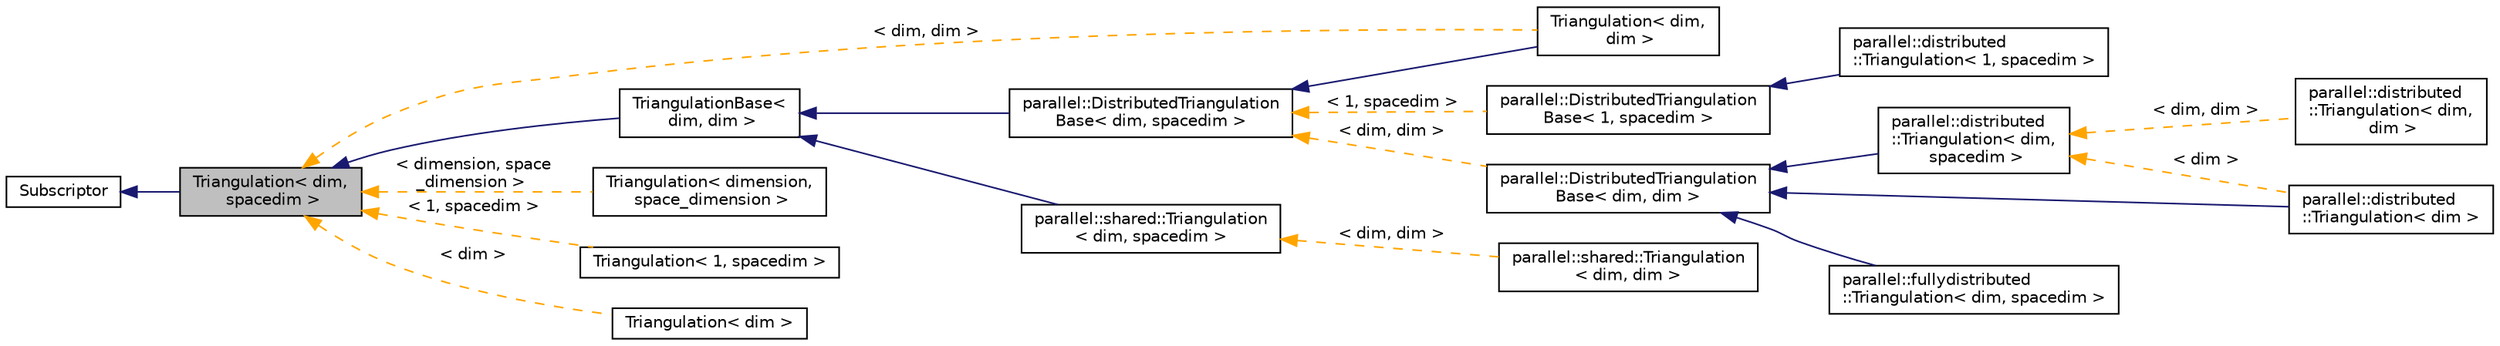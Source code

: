 digraph "Triangulation&lt; dim, spacedim &gt;"
{
 // LATEX_PDF_SIZE
  edge [fontname="Helvetica",fontsize="10",labelfontname="Helvetica",labelfontsize="10"];
  node [fontname="Helvetica",fontsize="10",shape=record];
  rankdir="LR";
  Node1 [label="Triangulation\< dim,\l spacedim \>",height=0.2,width=0.4,color="black", fillcolor="grey75", style="filled", fontcolor="black",tooltip=" "];
  Node2 -> Node1 [dir="back",color="midnightblue",fontsize="10",style="solid",fontname="Helvetica"];
  Node2 [label="Subscriptor",height=0.2,width=0.4,color="black", fillcolor="white", style="filled",URL="$classSubscriptor.html",tooltip=" "];
  Node1 -> Node3 [dir="back",color="midnightblue",fontsize="10",style="solid",fontname="Helvetica"];
  Node3 [label="TriangulationBase\<\l dim, dim \>",height=0.2,width=0.4,color="black", fillcolor="white", style="filled",URL="$classparallel_1_1TriangulationBase.html",tooltip=" "];
  Node3 -> Node4 [dir="back",color="midnightblue",fontsize="10",style="solid",fontname="Helvetica"];
  Node4 [label="parallel::DistributedTriangulation\lBase\< dim, spacedim \>",height=0.2,width=0.4,color="black", fillcolor="white", style="filled",URL="$classparallel_1_1DistributedTriangulationBase.html",tooltip=" "];
  Node4 -> Node5 [dir="back",color="midnightblue",fontsize="10",style="solid",fontname="Helvetica"];
  Node5 [label="Triangulation\< dim,\l dim \>",height=0.2,width=0.4,color="black", fillcolor="white", style="filled",URL="$classparallel_1_1distributed_1_1Triangulation.html",tooltip=" "];
  Node4 -> Node6 [dir="back",color="orange",fontsize="10",style="dashed",label=" \< 1, spacedim \>" ,fontname="Helvetica"];
  Node6 [label="parallel::DistributedTriangulation\lBase\< 1, spacedim \>",height=0.2,width=0.4,color="black", fillcolor="white", style="filled",URL="$classparallel_1_1DistributedTriangulationBase.html",tooltip=" "];
  Node6 -> Node7 [dir="back",color="midnightblue",fontsize="10",style="solid",fontname="Helvetica"];
  Node7 [label="parallel::distributed\l::Triangulation\< 1, spacedim \>",height=0.2,width=0.4,color="black", fillcolor="white", style="filled",URL="$classparallel_1_1distributed_1_1Triangulation_3_011_00_01spacedim_01_4.html",tooltip=" "];
  Node4 -> Node8 [dir="back",color="orange",fontsize="10",style="dashed",label=" \< dim, dim \>" ,fontname="Helvetica"];
  Node8 [label="parallel::DistributedTriangulation\lBase\< dim, dim \>",height=0.2,width=0.4,color="black", fillcolor="white", style="filled",URL="$classparallel_1_1DistributedTriangulationBase.html",tooltip=" "];
  Node8 -> Node9 [dir="back",color="midnightblue",fontsize="10",style="solid",fontname="Helvetica"];
  Node9 [label="parallel::distributed\l::Triangulation\< dim,\l spacedim \>",height=0.2,width=0.4,color="black", fillcolor="white", style="filled",URL="$classparallel_1_1distributed_1_1Triangulation.html",tooltip=" "];
  Node9 -> Node10 [dir="back",color="orange",fontsize="10",style="dashed",label=" \< dim, dim \>" ,fontname="Helvetica"];
  Node10 [label="parallel::distributed\l::Triangulation\< dim,\l dim \>",height=0.2,width=0.4,color="black", fillcolor="white", style="filled",URL="$classparallel_1_1distributed_1_1Triangulation.html",tooltip=" "];
  Node9 -> Node11 [dir="back",color="orange",fontsize="10",style="dashed",label=" \< dim \>" ,fontname="Helvetica"];
  Node11 [label="parallel::distributed\l::Triangulation\< dim \>",height=0.2,width=0.4,color="black", fillcolor="white", style="filled",URL="$classparallel_1_1distributed_1_1Triangulation.html",tooltip=" "];
  Node8 -> Node12 [dir="back",color="midnightblue",fontsize="10",style="solid",fontname="Helvetica"];
  Node12 [label="parallel::fullydistributed\l::Triangulation\< dim, spacedim \>",height=0.2,width=0.4,color="black", fillcolor="white", style="filled",URL="$classparallel_1_1fullydistributed_1_1Triangulation.html",tooltip=" "];
  Node8 -> Node11 [dir="back",color="midnightblue",fontsize="10",style="solid",fontname="Helvetica"];
  Node3 -> Node13 [dir="back",color="midnightblue",fontsize="10",style="solid",fontname="Helvetica"];
  Node13 [label="parallel::shared::Triangulation\l\< dim, spacedim \>",height=0.2,width=0.4,color="black", fillcolor="white", style="filled",URL="$classparallel_1_1shared_1_1Triangulation.html",tooltip=" "];
  Node13 -> Node14 [dir="back",color="orange",fontsize="10",style="dashed",label=" \< dim, dim \>" ,fontname="Helvetica"];
  Node14 [label="parallel::shared::Triangulation\l\< dim, dim \>",height=0.2,width=0.4,color="black", fillcolor="white", style="filled",URL="$classparallel_1_1shared_1_1Triangulation.html",tooltip=" "];
  Node1 -> Node15 [dir="back",color="orange",fontsize="10",style="dashed",label=" \< dimension, space\l_dimension \>" ,fontname="Helvetica"];
  Node15 [label="Triangulation\< dimension,\l space_dimension \>",height=0.2,width=0.4,color="black", fillcolor="white", style="filled",URL="$classTriangulation.html",tooltip=" "];
  Node1 -> Node16 [dir="back",color="orange",fontsize="10",style="dashed",label=" \< 1, spacedim \>" ,fontname="Helvetica"];
  Node16 [label="Triangulation\< 1, spacedim \>",height=0.2,width=0.4,color="black", fillcolor="white", style="filled",URL="$classTriangulation.html",tooltip=" "];
  Node1 -> Node5 [dir="back",color="orange",fontsize="10",style="dashed",label=" \< dim, dim \>" ,fontname="Helvetica"];
  Node1 -> Node17 [dir="back",color="orange",fontsize="10",style="dashed",label=" \< dim \>" ,fontname="Helvetica"];
  Node17 [label="Triangulation\< dim \>",height=0.2,width=0.4,color="black", fillcolor="white", style="filled",URL="$classTriangulation.html",tooltip=" "];
}
